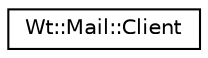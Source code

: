 digraph "Graphical Class Hierarchy"
{
 // LATEX_PDF_SIZE
  edge [fontname="Helvetica",fontsize="10",labelfontname="Helvetica",labelfontsize="10"];
  node [fontname="Helvetica",fontsize="10",shape=record];
  rankdir="LR";
  Node0 [label="Wt::Mail::Client",height=0.2,width=0.4,color="black", fillcolor="white", style="filled",URL="$classWt_1_1Mail_1_1Client.html",tooltip="An SMTP mail client."];
}
